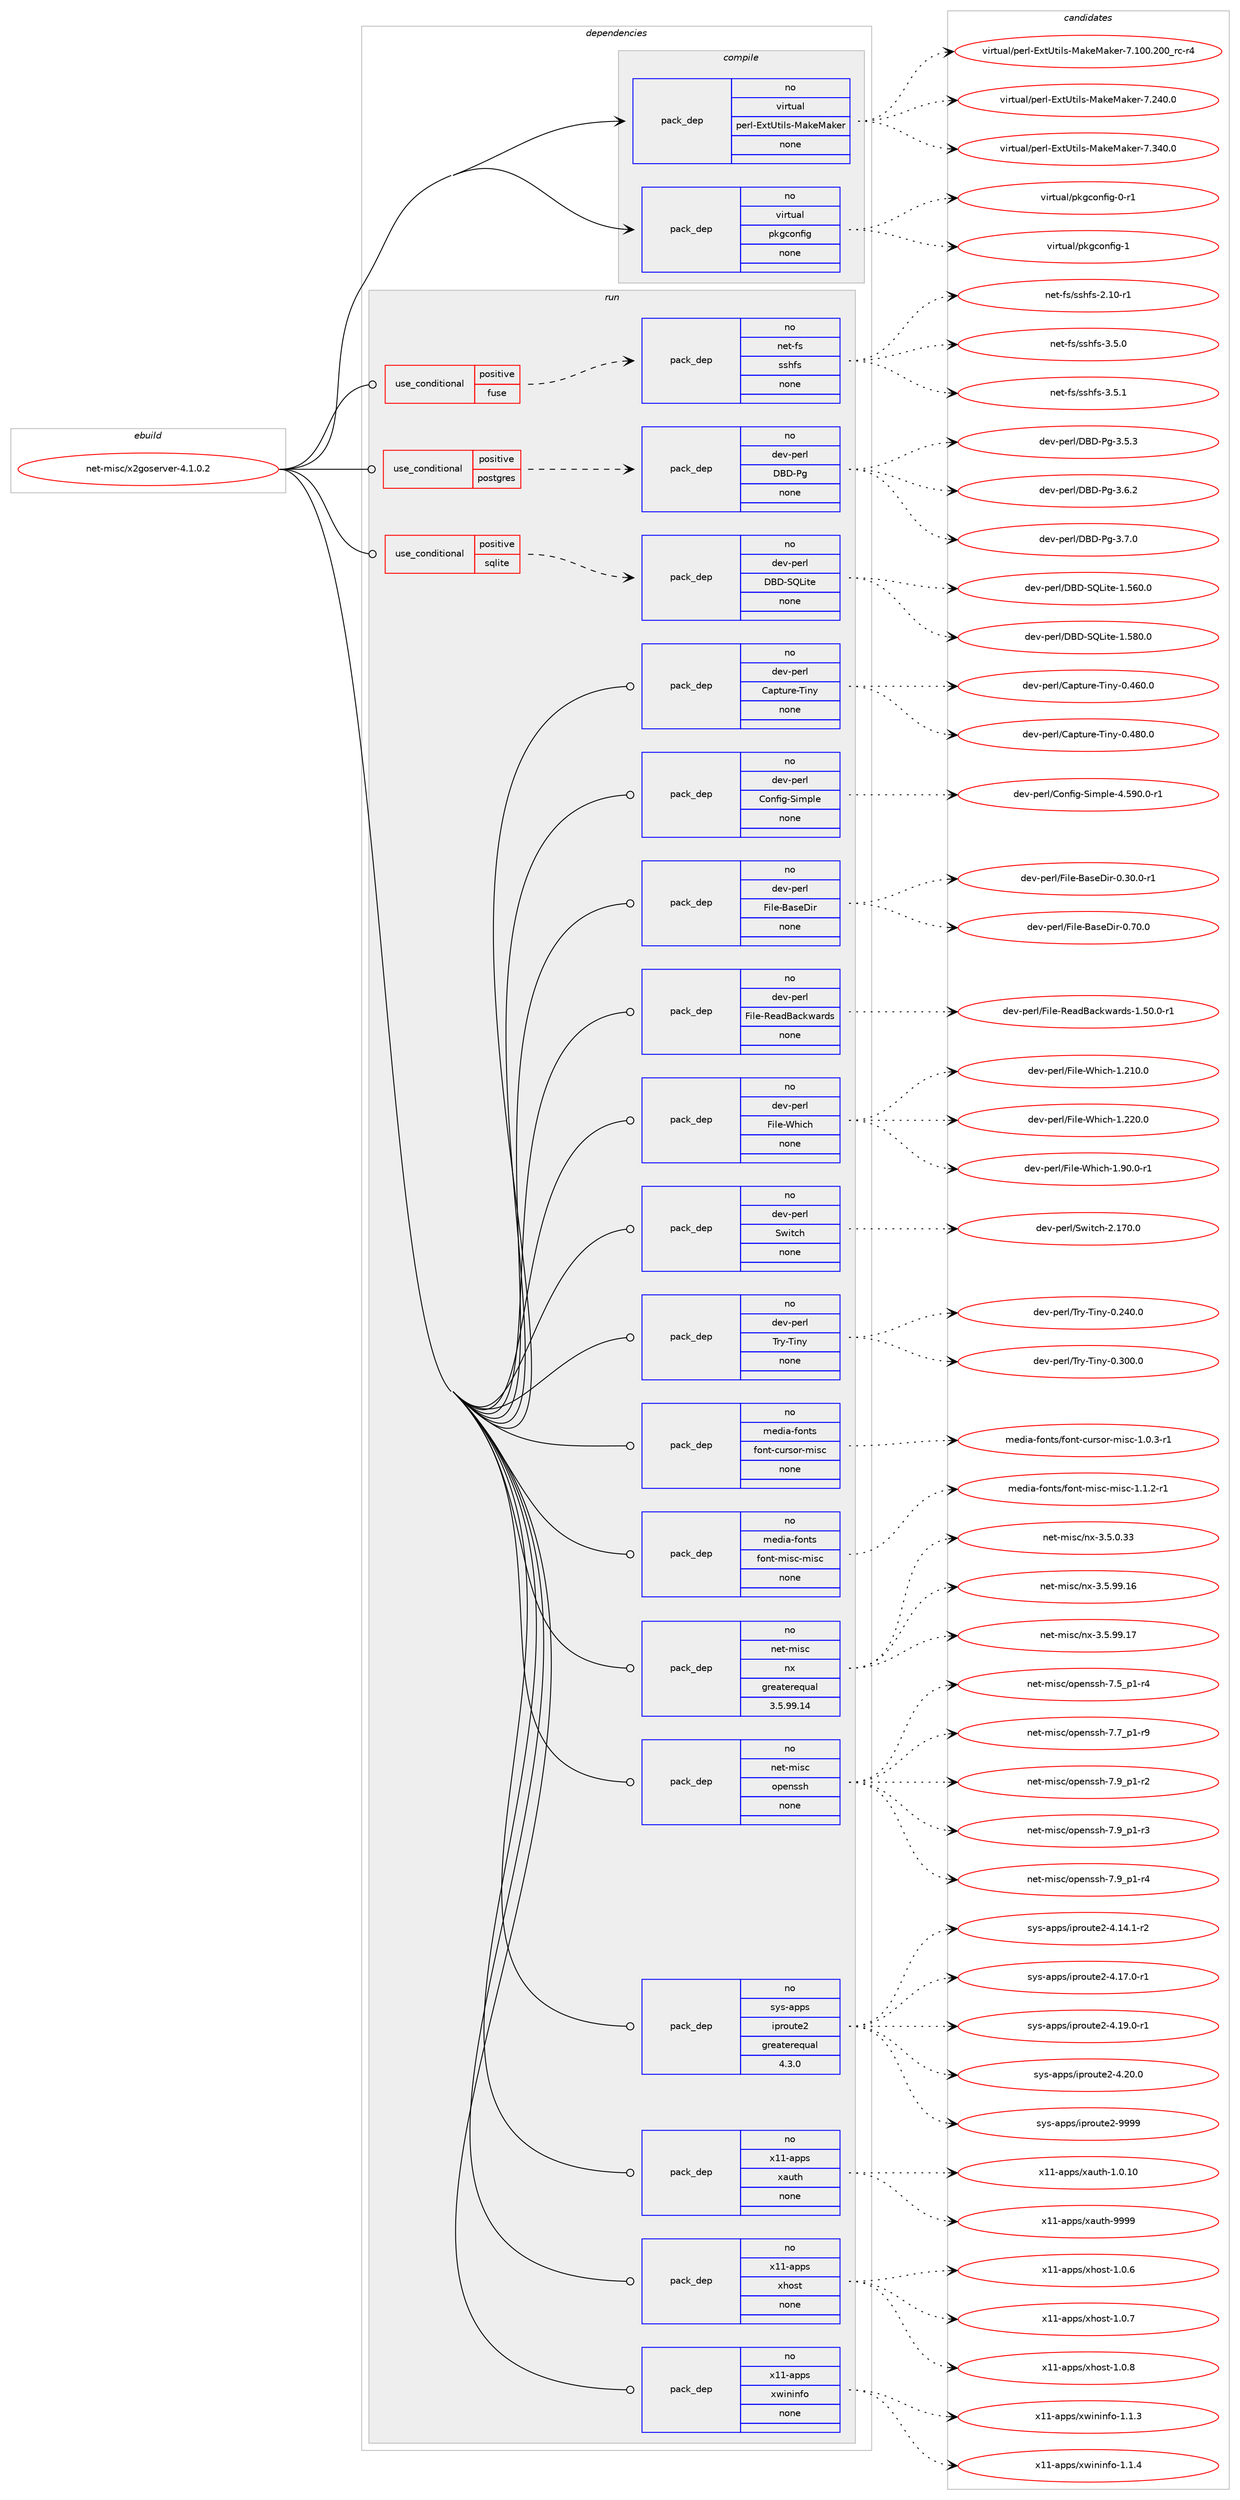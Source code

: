 digraph prolog {

# *************
# Graph options
# *************

newrank=true;
concentrate=true;
compound=true;
graph [rankdir=LR,fontname=Helvetica,fontsize=10,ranksep=1.5];#, ranksep=2.5, nodesep=0.2];
edge  [arrowhead=vee];
node  [fontname=Helvetica,fontsize=10];

# **********
# The ebuild
# **********

subgraph cluster_leftcol {
color=gray;
rank=same;
label=<<i>ebuild</i>>;
id [label="net-misc/x2goserver-4.1.0.2", color=red, width=4, href="../net-misc/x2goserver-4.1.0.2.svg"];
}

# ****************
# The dependencies
# ****************

subgraph cluster_midcol {
color=gray;
label=<<i>dependencies</i>>;
subgraph cluster_compile {
fillcolor="#eeeeee";
style=filled;
label=<<i>compile</i>>;
subgraph pack1196795 {
dependency1673783 [label=<<TABLE BORDER="0" CELLBORDER="1" CELLSPACING="0" CELLPADDING="4" WIDTH="220"><TR><TD ROWSPAN="6" CELLPADDING="30">pack_dep</TD></TR><TR><TD WIDTH="110">no</TD></TR><TR><TD>virtual</TD></TR><TR><TD>perl-ExtUtils-MakeMaker</TD></TR><TR><TD>none</TD></TR><TR><TD></TD></TR></TABLE>>, shape=none, color=blue];
}
id:e -> dependency1673783:w [weight=20,style="solid",arrowhead="vee"];
subgraph pack1196796 {
dependency1673784 [label=<<TABLE BORDER="0" CELLBORDER="1" CELLSPACING="0" CELLPADDING="4" WIDTH="220"><TR><TD ROWSPAN="6" CELLPADDING="30">pack_dep</TD></TR><TR><TD WIDTH="110">no</TD></TR><TR><TD>virtual</TD></TR><TR><TD>pkgconfig</TD></TR><TR><TD>none</TD></TR><TR><TD></TD></TR></TABLE>>, shape=none, color=blue];
}
id:e -> dependency1673784:w [weight=20,style="solid",arrowhead="vee"];
}
subgraph cluster_compileandrun {
fillcolor="#eeeeee";
style=filled;
label=<<i>compile and run</i>>;
}
subgraph cluster_run {
fillcolor="#eeeeee";
style=filled;
label=<<i>run</i>>;
subgraph cond449655 {
dependency1673785 [label=<<TABLE BORDER="0" CELLBORDER="1" CELLSPACING="0" CELLPADDING="4"><TR><TD ROWSPAN="3" CELLPADDING="10">use_conditional</TD></TR><TR><TD>positive</TD></TR><TR><TD>fuse</TD></TR></TABLE>>, shape=none, color=red];
subgraph pack1196797 {
dependency1673786 [label=<<TABLE BORDER="0" CELLBORDER="1" CELLSPACING="0" CELLPADDING="4" WIDTH="220"><TR><TD ROWSPAN="6" CELLPADDING="30">pack_dep</TD></TR><TR><TD WIDTH="110">no</TD></TR><TR><TD>net-fs</TD></TR><TR><TD>sshfs</TD></TR><TR><TD>none</TD></TR><TR><TD></TD></TR></TABLE>>, shape=none, color=blue];
}
dependency1673785:e -> dependency1673786:w [weight=20,style="dashed",arrowhead="vee"];
}
id:e -> dependency1673785:w [weight=20,style="solid",arrowhead="odot"];
subgraph cond449656 {
dependency1673787 [label=<<TABLE BORDER="0" CELLBORDER="1" CELLSPACING="0" CELLPADDING="4"><TR><TD ROWSPAN="3" CELLPADDING="10">use_conditional</TD></TR><TR><TD>positive</TD></TR><TR><TD>postgres</TD></TR></TABLE>>, shape=none, color=red];
subgraph pack1196798 {
dependency1673788 [label=<<TABLE BORDER="0" CELLBORDER="1" CELLSPACING="0" CELLPADDING="4" WIDTH="220"><TR><TD ROWSPAN="6" CELLPADDING="30">pack_dep</TD></TR><TR><TD WIDTH="110">no</TD></TR><TR><TD>dev-perl</TD></TR><TR><TD>DBD-Pg</TD></TR><TR><TD>none</TD></TR><TR><TD></TD></TR></TABLE>>, shape=none, color=blue];
}
dependency1673787:e -> dependency1673788:w [weight=20,style="dashed",arrowhead="vee"];
}
id:e -> dependency1673787:w [weight=20,style="solid",arrowhead="odot"];
subgraph cond449657 {
dependency1673789 [label=<<TABLE BORDER="0" CELLBORDER="1" CELLSPACING="0" CELLPADDING="4"><TR><TD ROWSPAN="3" CELLPADDING="10">use_conditional</TD></TR><TR><TD>positive</TD></TR><TR><TD>sqlite</TD></TR></TABLE>>, shape=none, color=red];
subgraph pack1196799 {
dependency1673790 [label=<<TABLE BORDER="0" CELLBORDER="1" CELLSPACING="0" CELLPADDING="4" WIDTH="220"><TR><TD ROWSPAN="6" CELLPADDING="30">pack_dep</TD></TR><TR><TD WIDTH="110">no</TD></TR><TR><TD>dev-perl</TD></TR><TR><TD>DBD-SQLite</TD></TR><TR><TD>none</TD></TR><TR><TD></TD></TR></TABLE>>, shape=none, color=blue];
}
dependency1673789:e -> dependency1673790:w [weight=20,style="dashed",arrowhead="vee"];
}
id:e -> dependency1673789:w [weight=20,style="solid",arrowhead="odot"];
subgraph pack1196800 {
dependency1673791 [label=<<TABLE BORDER="0" CELLBORDER="1" CELLSPACING="0" CELLPADDING="4" WIDTH="220"><TR><TD ROWSPAN="6" CELLPADDING="30">pack_dep</TD></TR><TR><TD WIDTH="110">no</TD></TR><TR><TD>dev-perl</TD></TR><TR><TD>Capture-Tiny</TD></TR><TR><TD>none</TD></TR><TR><TD></TD></TR></TABLE>>, shape=none, color=blue];
}
id:e -> dependency1673791:w [weight=20,style="solid",arrowhead="odot"];
subgraph pack1196801 {
dependency1673792 [label=<<TABLE BORDER="0" CELLBORDER="1" CELLSPACING="0" CELLPADDING="4" WIDTH="220"><TR><TD ROWSPAN="6" CELLPADDING="30">pack_dep</TD></TR><TR><TD WIDTH="110">no</TD></TR><TR><TD>dev-perl</TD></TR><TR><TD>Config-Simple</TD></TR><TR><TD>none</TD></TR><TR><TD></TD></TR></TABLE>>, shape=none, color=blue];
}
id:e -> dependency1673792:w [weight=20,style="solid",arrowhead="odot"];
subgraph pack1196802 {
dependency1673793 [label=<<TABLE BORDER="0" CELLBORDER="1" CELLSPACING="0" CELLPADDING="4" WIDTH="220"><TR><TD ROWSPAN="6" CELLPADDING="30">pack_dep</TD></TR><TR><TD WIDTH="110">no</TD></TR><TR><TD>dev-perl</TD></TR><TR><TD>File-BaseDir</TD></TR><TR><TD>none</TD></TR><TR><TD></TD></TR></TABLE>>, shape=none, color=blue];
}
id:e -> dependency1673793:w [weight=20,style="solid",arrowhead="odot"];
subgraph pack1196803 {
dependency1673794 [label=<<TABLE BORDER="0" CELLBORDER="1" CELLSPACING="0" CELLPADDING="4" WIDTH="220"><TR><TD ROWSPAN="6" CELLPADDING="30">pack_dep</TD></TR><TR><TD WIDTH="110">no</TD></TR><TR><TD>dev-perl</TD></TR><TR><TD>File-ReadBackwards</TD></TR><TR><TD>none</TD></TR><TR><TD></TD></TR></TABLE>>, shape=none, color=blue];
}
id:e -> dependency1673794:w [weight=20,style="solid",arrowhead="odot"];
subgraph pack1196804 {
dependency1673795 [label=<<TABLE BORDER="0" CELLBORDER="1" CELLSPACING="0" CELLPADDING="4" WIDTH="220"><TR><TD ROWSPAN="6" CELLPADDING="30">pack_dep</TD></TR><TR><TD WIDTH="110">no</TD></TR><TR><TD>dev-perl</TD></TR><TR><TD>File-Which</TD></TR><TR><TD>none</TD></TR><TR><TD></TD></TR></TABLE>>, shape=none, color=blue];
}
id:e -> dependency1673795:w [weight=20,style="solid",arrowhead="odot"];
subgraph pack1196805 {
dependency1673796 [label=<<TABLE BORDER="0" CELLBORDER="1" CELLSPACING="0" CELLPADDING="4" WIDTH="220"><TR><TD ROWSPAN="6" CELLPADDING="30">pack_dep</TD></TR><TR><TD WIDTH="110">no</TD></TR><TR><TD>dev-perl</TD></TR><TR><TD>Switch</TD></TR><TR><TD>none</TD></TR><TR><TD></TD></TR></TABLE>>, shape=none, color=blue];
}
id:e -> dependency1673796:w [weight=20,style="solid",arrowhead="odot"];
subgraph pack1196806 {
dependency1673797 [label=<<TABLE BORDER="0" CELLBORDER="1" CELLSPACING="0" CELLPADDING="4" WIDTH="220"><TR><TD ROWSPAN="6" CELLPADDING="30">pack_dep</TD></TR><TR><TD WIDTH="110">no</TD></TR><TR><TD>dev-perl</TD></TR><TR><TD>Try-Tiny</TD></TR><TR><TD>none</TD></TR><TR><TD></TD></TR></TABLE>>, shape=none, color=blue];
}
id:e -> dependency1673797:w [weight=20,style="solid",arrowhead="odot"];
subgraph pack1196807 {
dependency1673798 [label=<<TABLE BORDER="0" CELLBORDER="1" CELLSPACING="0" CELLPADDING="4" WIDTH="220"><TR><TD ROWSPAN="6" CELLPADDING="30">pack_dep</TD></TR><TR><TD WIDTH="110">no</TD></TR><TR><TD>media-fonts</TD></TR><TR><TD>font-cursor-misc</TD></TR><TR><TD>none</TD></TR><TR><TD></TD></TR></TABLE>>, shape=none, color=blue];
}
id:e -> dependency1673798:w [weight=20,style="solid",arrowhead="odot"];
subgraph pack1196808 {
dependency1673799 [label=<<TABLE BORDER="0" CELLBORDER="1" CELLSPACING="0" CELLPADDING="4" WIDTH="220"><TR><TD ROWSPAN="6" CELLPADDING="30">pack_dep</TD></TR><TR><TD WIDTH="110">no</TD></TR><TR><TD>media-fonts</TD></TR><TR><TD>font-misc-misc</TD></TR><TR><TD>none</TD></TR><TR><TD></TD></TR></TABLE>>, shape=none, color=blue];
}
id:e -> dependency1673799:w [weight=20,style="solid",arrowhead="odot"];
subgraph pack1196809 {
dependency1673800 [label=<<TABLE BORDER="0" CELLBORDER="1" CELLSPACING="0" CELLPADDING="4" WIDTH="220"><TR><TD ROWSPAN="6" CELLPADDING="30">pack_dep</TD></TR><TR><TD WIDTH="110">no</TD></TR><TR><TD>net-misc</TD></TR><TR><TD>nx</TD></TR><TR><TD>greaterequal</TD></TR><TR><TD>3.5.99.14</TD></TR></TABLE>>, shape=none, color=blue];
}
id:e -> dependency1673800:w [weight=20,style="solid",arrowhead="odot"];
subgraph pack1196810 {
dependency1673801 [label=<<TABLE BORDER="0" CELLBORDER="1" CELLSPACING="0" CELLPADDING="4" WIDTH="220"><TR><TD ROWSPAN="6" CELLPADDING="30">pack_dep</TD></TR><TR><TD WIDTH="110">no</TD></TR><TR><TD>net-misc</TD></TR><TR><TD>openssh</TD></TR><TR><TD>none</TD></TR><TR><TD></TD></TR></TABLE>>, shape=none, color=blue];
}
id:e -> dependency1673801:w [weight=20,style="solid",arrowhead="odot"];
subgraph pack1196811 {
dependency1673802 [label=<<TABLE BORDER="0" CELLBORDER="1" CELLSPACING="0" CELLPADDING="4" WIDTH="220"><TR><TD ROWSPAN="6" CELLPADDING="30">pack_dep</TD></TR><TR><TD WIDTH="110">no</TD></TR><TR><TD>sys-apps</TD></TR><TR><TD>iproute2</TD></TR><TR><TD>greaterequal</TD></TR><TR><TD>4.3.0</TD></TR></TABLE>>, shape=none, color=blue];
}
id:e -> dependency1673802:w [weight=20,style="solid",arrowhead="odot"];
subgraph pack1196812 {
dependency1673803 [label=<<TABLE BORDER="0" CELLBORDER="1" CELLSPACING="0" CELLPADDING="4" WIDTH="220"><TR><TD ROWSPAN="6" CELLPADDING="30">pack_dep</TD></TR><TR><TD WIDTH="110">no</TD></TR><TR><TD>x11-apps</TD></TR><TR><TD>xauth</TD></TR><TR><TD>none</TD></TR><TR><TD></TD></TR></TABLE>>, shape=none, color=blue];
}
id:e -> dependency1673803:w [weight=20,style="solid",arrowhead="odot"];
subgraph pack1196813 {
dependency1673804 [label=<<TABLE BORDER="0" CELLBORDER="1" CELLSPACING="0" CELLPADDING="4" WIDTH="220"><TR><TD ROWSPAN="6" CELLPADDING="30">pack_dep</TD></TR><TR><TD WIDTH="110">no</TD></TR><TR><TD>x11-apps</TD></TR><TR><TD>xhost</TD></TR><TR><TD>none</TD></TR><TR><TD></TD></TR></TABLE>>, shape=none, color=blue];
}
id:e -> dependency1673804:w [weight=20,style="solid",arrowhead="odot"];
subgraph pack1196814 {
dependency1673805 [label=<<TABLE BORDER="0" CELLBORDER="1" CELLSPACING="0" CELLPADDING="4" WIDTH="220"><TR><TD ROWSPAN="6" CELLPADDING="30">pack_dep</TD></TR><TR><TD WIDTH="110">no</TD></TR><TR><TD>x11-apps</TD></TR><TR><TD>xwininfo</TD></TR><TR><TD>none</TD></TR><TR><TD></TD></TR></TABLE>>, shape=none, color=blue];
}
id:e -> dependency1673805:w [weight=20,style="solid",arrowhead="odot"];
}
}

# **************
# The candidates
# **************

subgraph cluster_choices {
rank=same;
color=gray;
label=<<i>candidates</i>>;

subgraph choice1196795 {
color=black;
nodesep=1;
choice118105114116117971084711210111410845691201168511610510811545779710710177971071011144555464948484650484895114994511452 [label="virtual/perl-ExtUtils-MakeMaker-7.100.200_rc-r4", color=red, width=4,href="../virtual/perl-ExtUtils-MakeMaker-7.100.200_rc-r4.svg"];
choice118105114116117971084711210111410845691201168511610510811545779710710177971071011144555465052484648 [label="virtual/perl-ExtUtils-MakeMaker-7.240.0", color=red, width=4,href="../virtual/perl-ExtUtils-MakeMaker-7.240.0.svg"];
choice118105114116117971084711210111410845691201168511610510811545779710710177971071011144555465152484648 [label="virtual/perl-ExtUtils-MakeMaker-7.340.0", color=red, width=4,href="../virtual/perl-ExtUtils-MakeMaker-7.340.0.svg"];
dependency1673783:e -> choice118105114116117971084711210111410845691201168511610510811545779710710177971071011144555464948484650484895114994511452:w [style=dotted,weight="100"];
dependency1673783:e -> choice118105114116117971084711210111410845691201168511610510811545779710710177971071011144555465052484648:w [style=dotted,weight="100"];
dependency1673783:e -> choice118105114116117971084711210111410845691201168511610510811545779710710177971071011144555465152484648:w [style=dotted,weight="100"];
}
subgraph choice1196796 {
color=black;
nodesep=1;
choice11810511411611797108471121071039911111010210510345484511449 [label="virtual/pkgconfig-0-r1", color=red, width=4,href="../virtual/pkgconfig-0-r1.svg"];
choice1181051141161179710847112107103991111101021051034549 [label="virtual/pkgconfig-1", color=red, width=4,href="../virtual/pkgconfig-1.svg"];
dependency1673784:e -> choice11810511411611797108471121071039911111010210510345484511449:w [style=dotted,weight="100"];
dependency1673784:e -> choice1181051141161179710847112107103991111101021051034549:w [style=dotted,weight="100"];
}
subgraph choice1196797 {
color=black;
nodesep=1;
choice110101116451021154711511510410211545504649484511449 [label="net-fs/sshfs-2.10-r1", color=red, width=4,href="../net-fs/sshfs-2.10-r1.svg"];
choice1101011164510211547115115104102115455146534648 [label="net-fs/sshfs-3.5.0", color=red, width=4,href="../net-fs/sshfs-3.5.0.svg"];
choice1101011164510211547115115104102115455146534649 [label="net-fs/sshfs-3.5.1", color=red, width=4,href="../net-fs/sshfs-3.5.1.svg"];
dependency1673786:e -> choice110101116451021154711511510410211545504649484511449:w [style=dotted,weight="100"];
dependency1673786:e -> choice1101011164510211547115115104102115455146534648:w [style=dotted,weight="100"];
dependency1673786:e -> choice1101011164510211547115115104102115455146534649:w [style=dotted,weight="100"];
}
subgraph choice1196798 {
color=black;
nodesep=1;
choice10010111845112101114108476866684580103455146534651 [label="dev-perl/DBD-Pg-3.5.3", color=red, width=4,href="../dev-perl/DBD-Pg-3.5.3.svg"];
choice10010111845112101114108476866684580103455146544650 [label="dev-perl/DBD-Pg-3.6.2", color=red, width=4,href="../dev-perl/DBD-Pg-3.6.2.svg"];
choice10010111845112101114108476866684580103455146554648 [label="dev-perl/DBD-Pg-3.7.0", color=red, width=4,href="../dev-perl/DBD-Pg-3.7.0.svg"];
dependency1673788:e -> choice10010111845112101114108476866684580103455146534651:w [style=dotted,weight="100"];
dependency1673788:e -> choice10010111845112101114108476866684580103455146544650:w [style=dotted,weight="100"];
dependency1673788:e -> choice10010111845112101114108476866684580103455146554648:w [style=dotted,weight="100"];
}
subgraph choice1196799 {
color=black;
nodesep=1;
choice1001011184511210111410847686668458381761051161014549465354484648 [label="dev-perl/DBD-SQLite-1.560.0", color=red, width=4,href="../dev-perl/DBD-SQLite-1.560.0.svg"];
choice1001011184511210111410847686668458381761051161014549465356484648 [label="dev-perl/DBD-SQLite-1.580.0", color=red, width=4,href="../dev-perl/DBD-SQLite-1.580.0.svg"];
dependency1673790:e -> choice1001011184511210111410847686668458381761051161014549465354484648:w [style=dotted,weight="100"];
dependency1673790:e -> choice1001011184511210111410847686668458381761051161014549465356484648:w [style=dotted,weight="100"];
}
subgraph choice1196800 {
color=black;
nodesep=1;
choice1001011184511210111410847679711211611711410145841051101214548465254484648 [label="dev-perl/Capture-Tiny-0.460.0", color=red, width=4,href="../dev-perl/Capture-Tiny-0.460.0.svg"];
choice1001011184511210111410847679711211611711410145841051101214548465256484648 [label="dev-perl/Capture-Tiny-0.480.0", color=red, width=4,href="../dev-perl/Capture-Tiny-0.480.0.svg"];
dependency1673791:e -> choice1001011184511210111410847679711211611711410145841051101214548465254484648:w [style=dotted,weight="100"];
dependency1673791:e -> choice1001011184511210111410847679711211611711410145841051101214548465256484648:w [style=dotted,weight="100"];
}
subgraph choice1196801 {
color=black;
nodesep=1;
choice100101118451121011141084767111110102105103458310510911210810145524653574846484511449 [label="dev-perl/Config-Simple-4.590.0-r1", color=red, width=4,href="../dev-perl/Config-Simple-4.590.0-r1.svg"];
dependency1673792:e -> choice100101118451121011141084767111110102105103458310510911210810145524653574846484511449:w [style=dotted,weight="100"];
}
subgraph choice1196802 {
color=black;
nodesep=1;
choice10010111845112101114108477010510810145669711510168105114454846514846484511449 [label="dev-perl/File-BaseDir-0.30.0-r1", color=red, width=4,href="../dev-perl/File-BaseDir-0.30.0-r1.svg"];
choice1001011184511210111410847701051081014566971151016810511445484655484648 [label="dev-perl/File-BaseDir-0.70.0", color=red, width=4,href="../dev-perl/File-BaseDir-0.70.0.svg"];
dependency1673793:e -> choice10010111845112101114108477010510810145669711510168105114454846514846484511449:w [style=dotted,weight="100"];
dependency1673793:e -> choice1001011184511210111410847701051081014566971151016810511445484655484648:w [style=dotted,weight="100"];
}
subgraph choice1196803 {
color=black;
nodesep=1;
choice10010111845112101114108477010510810145821019710066979910711997114100115454946534846484511449 [label="dev-perl/File-ReadBackwards-1.50.0-r1", color=red, width=4,href="../dev-perl/File-ReadBackwards-1.50.0-r1.svg"];
dependency1673794:e -> choice10010111845112101114108477010510810145821019710066979910711997114100115454946534846484511449:w [style=dotted,weight="100"];
}
subgraph choice1196804 {
color=black;
nodesep=1;
choice1001011184511210111410847701051081014587104105991044549465049484648 [label="dev-perl/File-Which-1.210.0", color=red, width=4,href="../dev-perl/File-Which-1.210.0.svg"];
choice1001011184511210111410847701051081014587104105991044549465050484648 [label="dev-perl/File-Which-1.220.0", color=red, width=4,href="../dev-perl/File-Which-1.220.0.svg"];
choice100101118451121011141084770105108101458710410599104454946574846484511449 [label="dev-perl/File-Which-1.90.0-r1", color=red, width=4,href="../dev-perl/File-Which-1.90.0-r1.svg"];
dependency1673795:e -> choice1001011184511210111410847701051081014587104105991044549465049484648:w [style=dotted,weight="100"];
dependency1673795:e -> choice1001011184511210111410847701051081014587104105991044549465050484648:w [style=dotted,weight="100"];
dependency1673795:e -> choice100101118451121011141084770105108101458710410599104454946574846484511449:w [style=dotted,weight="100"];
}
subgraph choice1196805 {
color=black;
nodesep=1;
choice100101118451121011141084783119105116991044550464955484648 [label="dev-perl/Switch-2.170.0", color=red, width=4,href="../dev-perl/Switch-2.170.0.svg"];
dependency1673796:e -> choice100101118451121011141084783119105116991044550464955484648:w [style=dotted,weight="100"];
}
subgraph choice1196806 {
color=black;
nodesep=1;
choice10010111845112101114108478411412145841051101214548465052484648 [label="dev-perl/Try-Tiny-0.240.0", color=red, width=4,href="../dev-perl/Try-Tiny-0.240.0.svg"];
choice10010111845112101114108478411412145841051101214548465148484648 [label="dev-perl/Try-Tiny-0.300.0", color=red, width=4,href="../dev-perl/Try-Tiny-0.300.0.svg"];
dependency1673797:e -> choice10010111845112101114108478411412145841051101214548465052484648:w [style=dotted,weight="100"];
dependency1673797:e -> choice10010111845112101114108478411412145841051101214548465148484648:w [style=dotted,weight="100"];
}
subgraph choice1196807 {
color=black;
nodesep=1;
choice109101100105974510211111011611547102111110116459911711411511111445109105115994549464846514511449 [label="media-fonts/font-cursor-misc-1.0.3-r1", color=red, width=4,href="../media-fonts/font-cursor-misc-1.0.3-r1.svg"];
dependency1673798:e -> choice109101100105974510211111011611547102111110116459911711411511111445109105115994549464846514511449:w [style=dotted,weight="100"];
}
subgraph choice1196808 {
color=black;
nodesep=1;
choice109101100105974510211111011611547102111110116451091051159945109105115994549464946504511449 [label="media-fonts/font-misc-misc-1.1.2-r1", color=red, width=4,href="../media-fonts/font-misc-misc-1.1.2-r1.svg"];
dependency1673799:e -> choice109101100105974510211111011611547102111110116451091051159945109105115994549464946504511449:w [style=dotted,weight="100"];
}
subgraph choice1196809 {
color=black;
nodesep=1;
choice110101116451091051159947110120455146534648465151 [label="net-misc/nx-3.5.0.33", color=red, width=4,href="../net-misc/nx-3.5.0.33.svg"];
choice11010111645109105115994711012045514653465757464954 [label="net-misc/nx-3.5.99.16", color=red, width=4,href="../net-misc/nx-3.5.99.16.svg"];
choice11010111645109105115994711012045514653465757464955 [label="net-misc/nx-3.5.99.17", color=red, width=4,href="../net-misc/nx-3.5.99.17.svg"];
dependency1673800:e -> choice110101116451091051159947110120455146534648465151:w [style=dotted,weight="100"];
dependency1673800:e -> choice11010111645109105115994711012045514653465757464954:w [style=dotted,weight="100"];
dependency1673800:e -> choice11010111645109105115994711012045514653465757464955:w [style=dotted,weight="100"];
}
subgraph choice1196810 {
color=black;
nodesep=1;
choice1101011164510910511599471111121011101151151044555465395112494511452 [label="net-misc/openssh-7.5_p1-r4", color=red, width=4,href="../net-misc/openssh-7.5_p1-r4.svg"];
choice1101011164510910511599471111121011101151151044555465595112494511457 [label="net-misc/openssh-7.7_p1-r9", color=red, width=4,href="../net-misc/openssh-7.7_p1-r9.svg"];
choice1101011164510910511599471111121011101151151044555465795112494511450 [label="net-misc/openssh-7.9_p1-r2", color=red, width=4,href="../net-misc/openssh-7.9_p1-r2.svg"];
choice1101011164510910511599471111121011101151151044555465795112494511451 [label="net-misc/openssh-7.9_p1-r3", color=red, width=4,href="../net-misc/openssh-7.9_p1-r3.svg"];
choice1101011164510910511599471111121011101151151044555465795112494511452 [label="net-misc/openssh-7.9_p1-r4", color=red, width=4,href="../net-misc/openssh-7.9_p1-r4.svg"];
dependency1673801:e -> choice1101011164510910511599471111121011101151151044555465395112494511452:w [style=dotted,weight="100"];
dependency1673801:e -> choice1101011164510910511599471111121011101151151044555465595112494511457:w [style=dotted,weight="100"];
dependency1673801:e -> choice1101011164510910511599471111121011101151151044555465795112494511450:w [style=dotted,weight="100"];
dependency1673801:e -> choice1101011164510910511599471111121011101151151044555465795112494511451:w [style=dotted,weight="100"];
dependency1673801:e -> choice1101011164510910511599471111121011101151151044555465795112494511452:w [style=dotted,weight="100"];
}
subgraph choice1196811 {
color=black;
nodesep=1;
choice11512111545971121121154710511211411111711610150455246495246494511450 [label="sys-apps/iproute2-4.14.1-r2", color=red, width=4,href="../sys-apps/iproute2-4.14.1-r2.svg"];
choice11512111545971121121154710511211411111711610150455246495546484511449 [label="sys-apps/iproute2-4.17.0-r1", color=red, width=4,href="../sys-apps/iproute2-4.17.0-r1.svg"];
choice11512111545971121121154710511211411111711610150455246495746484511449 [label="sys-apps/iproute2-4.19.0-r1", color=red, width=4,href="../sys-apps/iproute2-4.19.0-r1.svg"];
choice1151211154597112112115471051121141111171161015045524650484648 [label="sys-apps/iproute2-4.20.0", color=red, width=4,href="../sys-apps/iproute2-4.20.0.svg"];
choice115121115459711211211547105112114111117116101504557575757 [label="sys-apps/iproute2-9999", color=red, width=4,href="../sys-apps/iproute2-9999.svg"];
dependency1673802:e -> choice11512111545971121121154710511211411111711610150455246495246494511450:w [style=dotted,weight="100"];
dependency1673802:e -> choice11512111545971121121154710511211411111711610150455246495546484511449:w [style=dotted,weight="100"];
dependency1673802:e -> choice11512111545971121121154710511211411111711610150455246495746484511449:w [style=dotted,weight="100"];
dependency1673802:e -> choice1151211154597112112115471051121141111171161015045524650484648:w [style=dotted,weight="100"];
dependency1673802:e -> choice115121115459711211211547105112114111117116101504557575757:w [style=dotted,weight="100"];
}
subgraph choice1196812 {
color=black;
nodesep=1;
choice12049494597112112115471209711711610445494648464948 [label="x11-apps/xauth-1.0.10", color=red, width=4,href="../x11-apps/xauth-1.0.10.svg"];
choice1204949459711211211547120971171161044557575757 [label="x11-apps/xauth-9999", color=red, width=4,href="../x11-apps/xauth-9999.svg"];
dependency1673803:e -> choice12049494597112112115471209711711610445494648464948:w [style=dotted,weight="100"];
dependency1673803:e -> choice1204949459711211211547120971171161044557575757:w [style=dotted,weight="100"];
}
subgraph choice1196813 {
color=black;
nodesep=1;
choice1204949459711211211547120104111115116454946484654 [label="x11-apps/xhost-1.0.6", color=red, width=4,href="../x11-apps/xhost-1.0.6.svg"];
choice1204949459711211211547120104111115116454946484655 [label="x11-apps/xhost-1.0.7", color=red, width=4,href="../x11-apps/xhost-1.0.7.svg"];
choice1204949459711211211547120104111115116454946484656 [label="x11-apps/xhost-1.0.8", color=red, width=4,href="../x11-apps/xhost-1.0.8.svg"];
dependency1673804:e -> choice1204949459711211211547120104111115116454946484654:w [style=dotted,weight="100"];
dependency1673804:e -> choice1204949459711211211547120104111115116454946484655:w [style=dotted,weight="100"];
dependency1673804:e -> choice1204949459711211211547120104111115116454946484656:w [style=dotted,weight="100"];
}
subgraph choice1196814 {
color=black;
nodesep=1;
choice1204949459711211211547120119105110105110102111454946494651 [label="x11-apps/xwininfo-1.1.3", color=red, width=4,href="../x11-apps/xwininfo-1.1.3.svg"];
choice1204949459711211211547120119105110105110102111454946494652 [label="x11-apps/xwininfo-1.1.4", color=red, width=4,href="../x11-apps/xwininfo-1.1.4.svg"];
dependency1673805:e -> choice1204949459711211211547120119105110105110102111454946494651:w [style=dotted,weight="100"];
dependency1673805:e -> choice1204949459711211211547120119105110105110102111454946494652:w [style=dotted,weight="100"];
}
}

}
